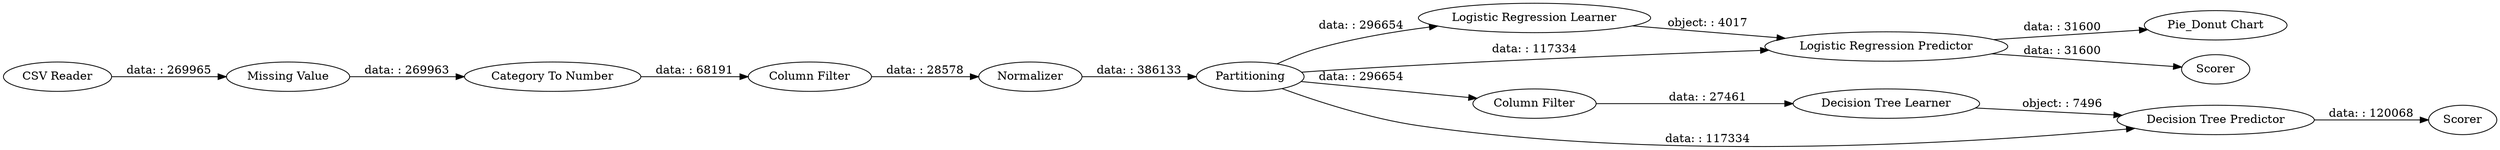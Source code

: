 digraph {
	"-8050163427232689843_96" [label="Logistic Regression Predictor"]
	"-8050163427232689843_89" [label="Category To Number"]
	"-8050163427232689843_102" [label="Pie_Donut Chart"]
	"-8050163427232689843_100" [label="Decision Tree Predictor"]
	"-8050163427232689843_101" [label="Column Filter"]
	"-8050163427232689843_90" [label="Column Filter"]
	"-8050163427232689843_98" [label=Scorer]
	"-8050163427232689843_91" [label=Normalizer]
	"-8050163427232689843_95" [label="Logistic Regression Learner"]
	"-8050163427232689843_97" [label=Scorer]
	"-8050163427232689843_93" [label="Missing Value"]
	"-8050163427232689843_99" [label="Decision Tree Learner"]
	"-8050163427232689843_94" [label=Partitioning]
	"-8050163427232689843_92" [label="CSV Reader"]
	"-8050163427232689843_92" -> "-8050163427232689843_93" [label="data: : 269965"]
	"-8050163427232689843_94" -> "-8050163427232689843_101" [label="data: : 296654"]
	"-8050163427232689843_101" -> "-8050163427232689843_99" [label="data: : 27461"]
	"-8050163427232689843_96" -> "-8050163427232689843_102" [label="data: : 31600"]
	"-8050163427232689843_93" -> "-8050163427232689843_89" [label="data: : 269963"]
	"-8050163427232689843_90" -> "-8050163427232689843_91" [label="data: : 28578"]
	"-8050163427232689843_100" -> "-8050163427232689843_98" [label="data: : 120068"]
	"-8050163427232689843_96" -> "-8050163427232689843_97" [label="data: : 31600"]
	"-8050163427232689843_95" -> "-8050163427232689843_96" [label="object: : 4017"]
	"-8050163427232689843_89" -> "-8050163427232689843_90" [label="data: : 68191"]
	"-8050163427232689843_94" -> "-8050163427232689843_96" [label="data: : 117334"]
	"-8050163427232689843_94" -> "-8050163427232689843_100" [label="data: : 117334"]
	"-8050163427232689843_91" -> "-8050163427232689843_94" [label="data: : 386133"]
	"-8050163427232689843_94" -> "-8050163427232689843_95" [label="data: : 296654"]
	"-8050163427232689843_99" -> "-8050163427232689843_100" [label="object: : 7496"]
	rankdir=LR
}
